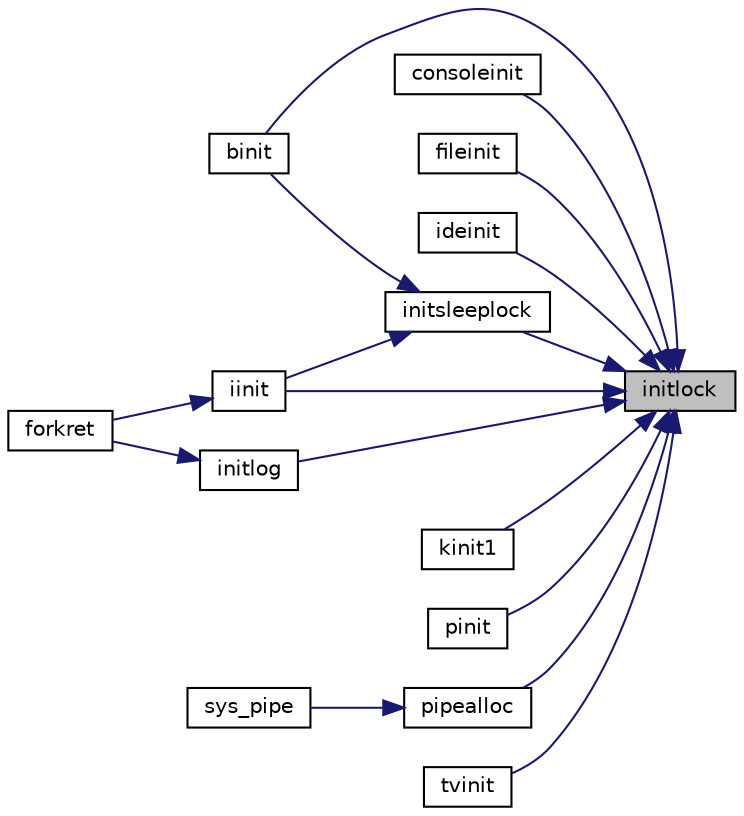 digraph "initlock"
{
 // LATEX_PDF_SIZE
  edge [fontname="Helvetica",fontsize="10",labelfontname="Helvetica",labelfontsize="10"];
  node [fontname="Helvetica",fontsize="10",shape=record];
  rankdir="RL";
  Node1 [label="initlock",height=0.2,width=0.4,color="black", fillcolor="grey75", style="filled", fontcolor="black",tooltip=" "];
  Node1 -> Node2 [dir="back",color="midnightblue",fontsize="10",style="solid"];
  Node2 [label="binit",height=0.2,width=0.4,color="black", fillcolor="white", style="filled",URL="$dc/de6/bio_8c.html#a53cca0ddc98c5f1de37124eca2575a59",tooltip=" "];
  Node1 -> Node3 [dir="back",color="midnightblue",fontsize="10",style="solid"];
  Node3 [label="consoleinit",height=0.2,width=0.4,color="black", fillcolor="white", style="filled",URL="$d0/d56/console_8c.html#ab508ff0f4db26fe35cd25fa648f9ee75",tooltip=" "];
  Node1 -> Node4 [dir="back",color="midnightblue",fontsize="10",style="solid"];
  Node4 [label="fileinit",height=0.2,width=0.4,color="black", fillcolor="white", style="filled",URL="$d5/d64/defs_8h.html#a66bb5a4b304ea0f851dd999fc8195fa4",tooltip=" "];
  Node1 -> Node5 [dir="back",color="midnightblue",fontsize="10",style="solid"];
  Node5 [label="ideinit",height=0.2,width=0.4,color="black", fillcolor="white", style="filled",URL="$d5/d64/defs_8h.html#aefb190a6104cb58c0bc1f8fec88d1307",tooltip=" "];
  Node1 -> Node6 [dir="back",color="midnightblue",fontsize="10",style="solid"];
  Node6 [label="iinit",height=0.2,width=0.4,color="black", fillcolor="white", style="filled",URL="$d5/d64/defs_8h.html#a301761a27cf266e0bad483272fb31a3c",tooltip=" "];
  Node6 -> Node7 [dir="back",color="midnightblue",fontsize="10",style="solid"];
  Node7 [label="forkret",height=0.2,width=0.4,color="black", fillcolor="white", style="filled",URL="$d3/dda/proc_8c.html#a11c5d62d28e8121e75235d361158156e",tooltip=" "];
  Node1 -> Node8 [dir="back",color="midnightblue",fontsize="10",style="solid"];
  Node8 [label="initlog",height=0.2,width=0.4,color="black", fillcolor="white", style="filled",URL="$d5/d64/defs_8h.html#ad5e79aaefb91f41b9ef6aeae7ecf4708",tooltip=" "];
  Node8 -> Node7 [dir="back",color="midnightblue",fontsize="10",style="solid"];
  Node1 -> Node9 [dir="back",color="midnightblue",fontsize="10",style="solid"];
  Node9 [label="initsleeplock",height=0.2,width=0.4,color="black", fillcolor="white", style="filled",URL="$d5/d64/defs_8h.html#af5ca8072e3877a883fb34ce59eff88cb",tooltip=" "];
  Node9 -> Node2 [dir="back",color="midnightblue",fontsize="10",style="solid"];
  Node9 -> Node6 [dir="back",color="midnightblue",fontsize="10",style="solid"];
  Node1 -> Node10 [dir="back",color="midnightblue",fontsize="10",style="solid"];
  Node10 [label="kinit1",height=0.2,width=0.4,color="black", fillcolor="white", style="filled",URL="$d5/d64/defs_8h.html#abc7a6a8cb3bcde83697a0c9a61d22d4d",tooltip=" "];
  Node1 -> Node11 [dir="back",color="midnightblue",fontsize="10",style="solid"];
  Node11 [label="pinit",height=0.2,width=0.4,color="black", fillcolor="white", style="filled",URL="$d5/d64/defs_8h.html#a9d293f913985937ee7a266fe5ddbfc77",tooltip=" "];
  Node1 -> Node12 [dir="back",color="midnightblue",fontsize="10",style="solid"];
  Node12 [label="pipealloc",height=0.2,width=0.4,color="black", fillcolor="white", style="filled",URL="$d5/d64/defs_8h.html#a3de41eab56ff42bea4d1ae78bbd1e472",tooltip=" "];
  Node12 -> Node13 [dir="back",color="midnightblue",fontsize="10",style="solid"];
  Node13 [label="sys_pipe",height=0.2,width=0.4,color="black", fillcolor="white", style="filled",URL="$db/dd8/syscall_8c.html#a9a70db941def46ec25939e6c2d30e399",tooltip=" "];
  Node1 -> Node14 [dir="back",color="midnightblue",fontsize="10",style="solid"];
  Node14 [label="tvinit",height=0.2,width=0.4,color="black", fillcolor="white", style="filled",URL="$d5/d64/defs_8h.html#a9e7167b8e20e217c4af4e757f612ba6a",tooltip=" "];
}
